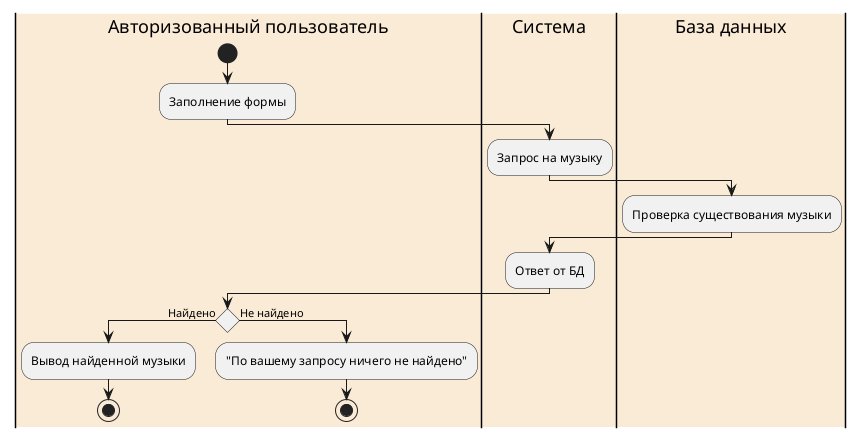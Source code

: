 @startuml
|#AntiqueWhite|Авторизованный пользователь|
start
:Заполнение формы;
|#AntiqueWhite|Система|
:Запрос на музыку;
|#AntiqueWhite|База данных|
:Проверка существования музыки;
|#AntiqueWhite|Система|
:Ответ от БД;
|#AntiqueWhite|Авторизованный пользователь|
if() then (Найдено)
:Вывод найденной музыки;
stop
else(Не найдено)
:"По вашему запросу ничего не найдено";
stop
@enduml